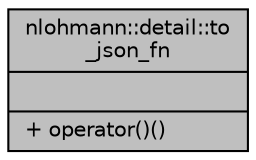 digraph "nlohmann::detail::to_json_fn"
{
 // INTERACTIVE_SVG=YES
 // LATEX_PDF_SIZE
  edge [fontname="Helvetica",fontsize="10",labelfontname="Helvetica",labelfontsize="10"];
  node [fontname="Helvetica",fontsize="10",shape=record];
  Node1 [label="{nlohmann::detail::to\l_json_fn\n||+ operator()()\l}",height=0.2,width=0.4,color="black", fillcolor="grey75", style="filled", fontcolor="black",tooltip=" "];
}
